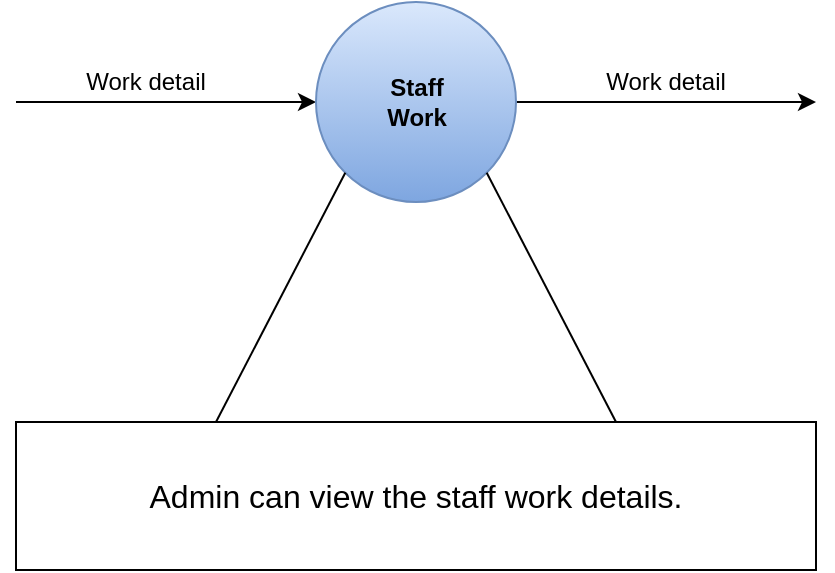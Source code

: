 <mxfile>
    <diagram id="1HRlcifnzGsimwtkTWcw" name="Page-1">
        <mxGraphModel dx="520" dy="601" grid="1" gridSize="10" guides="1" tooltips="1" connect="1" arrows="1" fold="1" page="1" pageScale="1" pageWidth="827" pageHeight="1169" background="#ffffff" math="0" shadow="0">
            <root>
                <mxCell id="0"/>
                <mxCell id="1" parent="0"/>
                <mxCell id="2" value="" style="endArrow=classic;html=1;strokeColor=#000000;entryX=0;entryY=0.5;entryDx=0;entryDy=0;" parent="1" target="3" edge="1">
                    <mxGeometry width="50" height="50" relative="1" as="geometry">
                        <mxPoint x="40" y="140" as="sourcePoint"/>
                        <mxPoint x="180" y="140" as="targetPoint"/>
                    </mxGeometry>
                </mxCell>
                <mxCell id="5" value="" style="edgeStyle=none;html=1;strokeColor=#000000;" parent="1" source="3" edge="1">
                    <mxGeometry relative="1" as="geometry">
                        <mxPoint x="440" y="140" as="targetPoint"/>
                    </mxGeometry>
                </mxCell>
                <mxCell id="3" value="&lt;font color=&quot;#000000&quot;&gt;&lt;b&gt;Staff&lt;br&gt;Work&lt;br&gt;&lt;/b&gt;&lt;/font&gt;" style="shape=ellipse;html=1;dashed=0;whitespace=wrap;aspect=fixed;perimeter=ellipsePerimeter;fillColor=#dae8fc;gradientColor=#7ea6e0;strokeColor=#6c8ebf;" parent="1" vertex="1">
                    <mxGeometry x="190" y="90" width="100" height="100" as="geometry"/>
                </mxCell>
                <mxCell id="6" value="&lt;div&gt;&lt;font style=&quot;font-size: 16px;&quot; color=&quot;#000000&quot;&gt;Admin can view the staff work details.&lt;/font&gt;&lt;/div&gt;" style="rounded=0;whiteSpace=wrap;html=1;fillColor=none;strokeColor=#000000;" parent="1" vertex="1">
                    <mxGeometry x="40" y="300" width="400" height="74" as="geometry"/>
                </mxCell>
                <mxCell id="7" value="" style="endArrow=none;html=1;strokeColor=#000000;fontColor=#000000;exitX=1;exitY=1;exitDx=0;exitDy=0;entryX=0.75;entryY=0;entryDx=0;entryDy=0;" parent="1" source="3" target="6" edge="1">
                    <mxGeometry width="50" height="50" relative="1" as="geometry">
                        <mxPoint x="280" y="370" as="sourcePoint"/>
                        <mxPoint x="330" y="320" as="targetPoint"/>
                    </mxGeometry>
                </mxCell>
                <mxCell id="8" value="" style="endArrow=none;html=1;strokeColor=#000000;fontColor=#000000;exitX=0;exitY=1;exitDx=0;exitDy=0;entryX=0.25;entryY=0;entryDx=0;entryDy=0;" parent="1" source="3" target="6" edge="1">
                    <mxGeometry width="50" height="50" relative="1" as="geometry">
                        <mxPoint x="295.355" y="185.355" as="sourcePoint"/>
                        <mxPoint x="357.5" y="310" as="targetPoint"/>
                    </mxGeometry>
                </mxCell>
                <mxCell id="11" value="Work detail" style="text;html=1;strokeColor=none;fillColor=none;align=center;verticalAlign=middle;whiteSpace=wrap;rounded=0;labelBackgroundColor=none;fontColor=#000000;" parent="1" vertex="1">
                    <mxGeometry x="40" y="120" width="130" height="20" as="geometry"/>
                </mxCell>
                <mxCell id="13" value="Work detail" style="text;html=1;strokeColor=none;fillColor=none;align=center;verticalAlign=middle;whiteSpace=wrap;rounded=0;labelBackgroundColor=none;fontColor=#000000;" parent="1" vertex="1">
                    <mxGeometry x="300" y="120" width="130" height="20" as="geometry"/>
                </mxCell>
            </root>
        </mxGraphModel>
    </diagram>
</mxfile>